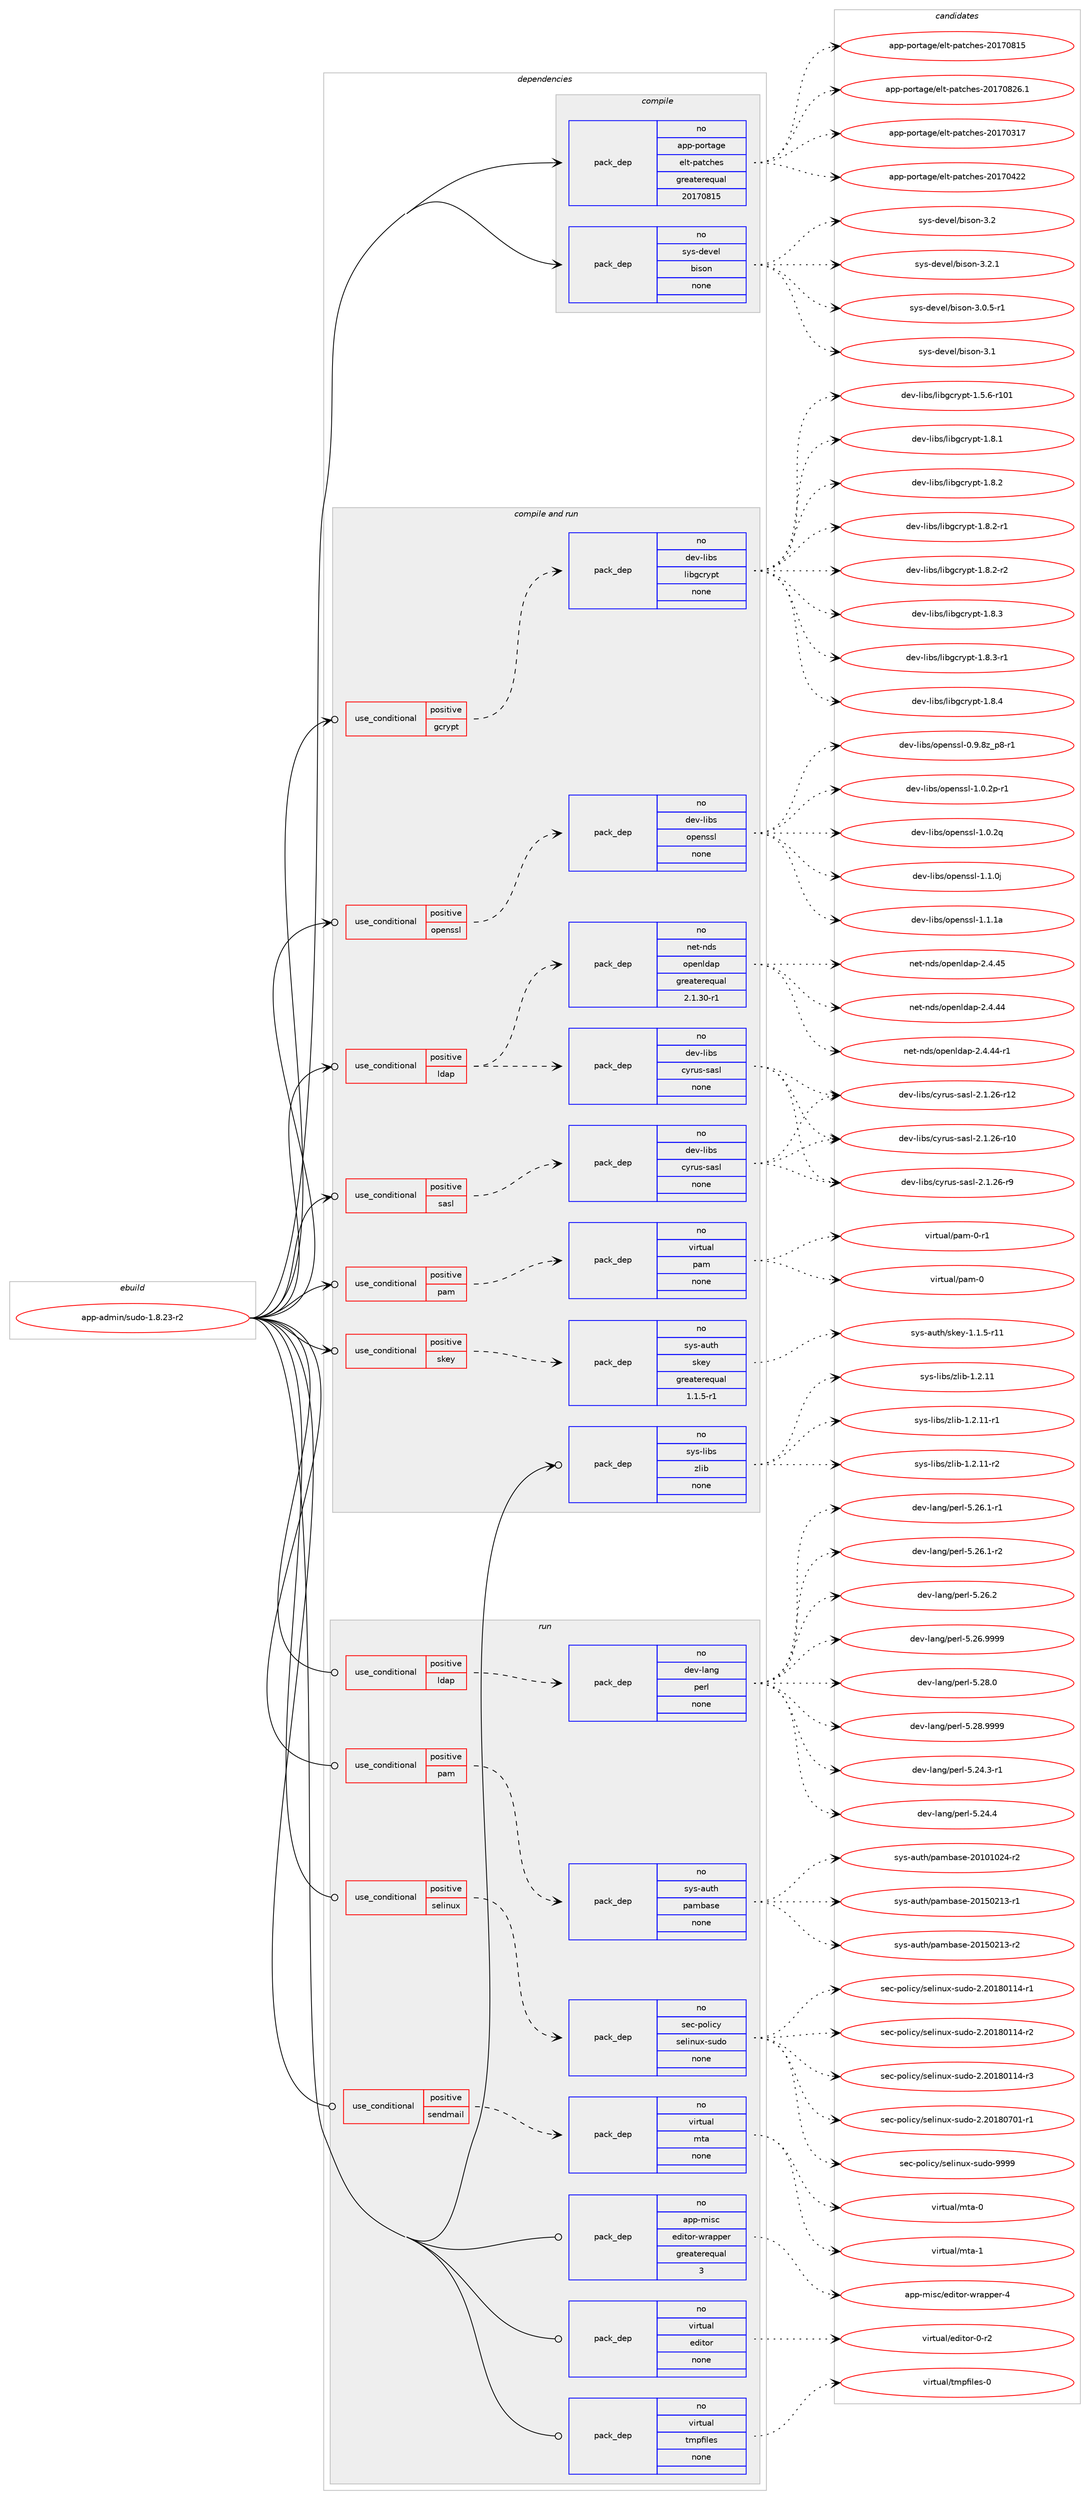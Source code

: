 digraph prolog {

# *************
# Graph options
# *************

newrank=true;
concentrate=true;
compound=true;
graph [rankdir=LR,fontname=Helvetica,fontsize=10,ranksep=1.5];#, ranksep=2.5, nodesep=0.2];
edge  [arrowhead=vee];
node  [fontname=Helvetica,fontsize=10];

# **********
# The ebuild
# **********

subgraph cluster_leftcol {
color=gray;
rank=same;
label=<<i>ebuild</i>>;
id [label="app-admin/sudo-1.8.23-r2", color=red, width=4, href="../app-admin/sudo-1.8.23-r2.svg"];
}

# ****************
# The dependencies
# ****************

subgraph cluster_midcol {
color=gray;
label=<<i>dependencies</i>>;
subgraph cluster_compile {
fillcolor="#eeeeee";
style=filled;
label=<<i>compile</i>>;
subgraph pack1305 {
dependency1574 [label=<<TABLE BORDER="0" CELLBORDER="1" CELLSPACING="0" CELLPADDING="4" WIDTH="220"><TR><TD ROWSPAN="6" CELLPADDING="30">pack_dep</TD></TR><TR><TD WIDTH="110">no</TD></TR><TR><TD>app-portage</TD></TR><TR><TD>elt-patches</TD></TR><TR><TD>greaterequal</TD></TR><TR><TD>20170815</TD></TR></TABLE>>, shape=none, color=blue];
}
id:e -> dependency1574:w [weight=20,style="solid",arrowhead="vee"];
subgraph pack1306 {
dependency1575 [label=<<TABLE BORDER="0" CELLBORDER="1" CELLSPACING="0" CELLPADDING="4" WIDTH="220"><TR><TD ROWSPAN="6" CELLPADDING="30">pack_dep</TD></TR><TR><TD WIDTH="110">no</TD></TR><TR><TD>sys-devel</TD></TR><TR><TD>bison</TD></TR><TR><TD>none</TD></TR><TR><TD></TD></TR></TABLE>>, shape=none, color=blue];
}
id:e -> dependency1575:w [weight=20,style="solid",arrowhead="vee"];
}
subgraph cluster_compileandrun {
fillcolor="#eeeeee";
style=filled;
label=<<i>compile and run</i>>;
subgraph cond198 {
dependency1576 [label=<<TABLE BORDER="0" CELLBORDER="1" CELLSPACING="0" CELLPADDING="4"><TR><TD ROWSPAN="3" CELLPADDING="10">use_conditional</TD></TR><TR><TD>positive</TD></TR><TR><TD>gcrypt</TD></TR></TABLE>>, shape=none, color=red];
subgraph pack1307 {
dependency1577 [label=<<TABLE BORDER="0" CELLBORDER="1" CELLSPACING="0" CELLPADDING="4" WIDTH="220"><TR><TD ROWSPAN="6" CELLPADDING="30">pack_dep</TD></TR><TR><TD WIDTH="110">no</TD></TR><TR><TD>dev-libs</TD></TR><TR><TD>libgcrypt</TD></TR><TR><TD>none</TD></TR><TR><TD></TD></TR></TABLE>>, shape=none, color=blue];
}
dependency1576:e -> dependency1577:w [weight=20,style="dashed",arrowhead="vee"];
}
id:e -> dependency1576:w [weight=20,style="solid",arrowhead="odotvee"];
subgraph cond199 {
dependency1578 [label=<<TABLE BORDER="0" CELLBORDER="1" CELLSPACING="0" CELLPADDING="4"><TR><TD ROWSPAN="3" CELLPADDING="10">use_conditional</TD></TR><TR><TD>positive</TD></TR><TR><TD>ldap</TD></TR></TABLE>>, shape=none, color=red];
subgraph pack1308 {
dependency1579 [label=<<TABLE BORDER="0" CELLBORDER="1" CELLSPACING="0" CELLPADDING="4" WIDTH="220"><TR><TD ROWSPAN="6" CELLPADDING="30">pack_dep</TD></TR><TR><TD WIDTH="110">no</TD></TR><TR><TD>net-nds</TD></TR><TR><TD>openldap</TD></TR><TR><TD>greaterequal</TD></TR><TR><TD>2.1.30-r1</TD></TR></TABLE>>, shape=none, color=blue];
}
dependency1578:e -> dependency1579:w [weight=20,style="dashed",arrowhead="vee"];
subgraph pack1309 {
dependency1580 [label=<<TABLE BORDER="0" CELLBORDER="1" CELLSPACING="0" CELLPADDING="4" WIDTH="220"><TR><TD ROWSPAN="6" CELLPADDING="30">pack_dep</TD></TR><TR><TD WIDTH="110">no</TD></TR><TR><TD>dev-libs</TD></TR><TR><TD>cyrus-sasl</TD></TR><TR><TD>none</TD></TR><TR><TD></TD></TR></TABLE>>, shape=none, color=blue];
}
dependency1578:e -> dependency1580:w [weight=20,style="dashed",arrowhead="vee"];
}
id:e -> dependency1578:w [weight=20,style="solid",arrowhead="odotvee"];
subgraph cond200 {
dependency1581 [label=<<TABLE BORDER="0" CELLBORDER="1" CELLSPACING="0" CELLPADDING="4"><TR><TD ROWSPAN="3" CELLPADDING="10">use_conditional</TD></TR><TR><TD>positive</TD></TR><TR><TD>openssl</TD></TR></TABLE>>, shape=none, color=red];
subgraph pack1310 {
dependency1582 [label=<<TABLE BORDER="0" CELLBORDER="1" CELLSPACING="0" CELLPADDING="4" WIDTH="220"><TR><TD ROWSPAN="6" CELLPADDING="30">pack_dep</TD></TR><TR><TD WIDTH="110">no</TD></TR><TR><TD>dev-libs</TD></TR><TR><TD>openssl</TD></TR><TR><TD>none</TD></TR><TR><TD></TD></TR></TABLE>>, shape=none, color=blue];
}
dependency1581:e -> dependency1582:w [weight=20,style="dashed",arrowhead="vee"];
}
id:e -> dependency1581:w [weight=20,style="solid",arrowhead="odotvee"];
subgraph cond201 {
dependency1583 [label=<<TABLE BORDER="0" CELLBORDER="1" CELLSPACING="0" CELLPADDING="4"><TR><TD ROWSPAN="3" CELLPADDING="10">use_conditional</TD></TR><TR><TD>positive</TD></TR><TR><TD>pam</TD></TR></TABLE>>, shape=none, color=red];
subgraph pack1311 {
dependency1584 [label=<<TABLE BORDER="0" CELLBORDER="1" CELLSPACING="0" CELLPADDING="4" WIDTH="220"><TR><TD ROWSPAN="6" CELLPADDING="30">pack_dep</TD></TR><TR><TD WIDTH="110">no</TD></TR><TR><TD>virtual</TD></TR><TR><TD>pam</TD></TR><TR><TD>none</TD></TR><TR><TD></TD></TR></TABLE>>, shape=none, color=blue];
}
dependency1583:e -> dependency1584:w [weight=20,style="dashed",arrowhead="vee"];
}
id:e -> dependency1583:w [weight=20,style="solid",arrowhead="odotvee"];
subgraph cond202 {
dependency1585 [label=<<TABLE BORDER="0" CELLBORDER="1" CELLSPACING="0" CELLPADDING="4"><TR><TD ROWSPAN="3" CELLPADDING="10">use_conditional</TD></TR><TR><TD>positive</TD></TR><TR><TD>sasl</TD></TR></TABLE>>, shape=none, color=red];
subgraph pack1312 {
dependency1586 [label=<<TABLE BORDER="0" CELLBORDER="1" CELLSPACING="0" CELLPADDING="4" WIDTH="220"><TR><TD ROWSPAN="6" CELLPADDING="30">pack_dep</TD></TR><TR><TD WIDTH="110">no</TD></TR><TR><TD>dev-libs</TD></TR><TR><TD>cyrus-sasl</TD></TR><TR><TD>none</TD></TR><TR><TD></TD></TR></TABLE>>, shape=none, color=blue];
}
dependency1585:e -> dependency1586:w [weight=20,style="dashed",arrowhead="vee"];
}
id:e -> dependency1585:w [weight=20,style="solid",arrowhead="odotvee"];
subgraph cond203 {
dependency1587 [label=<<TABLE BORDER="0" CELLBORDER="1" CELLSPACING="0" CELLPADDING="4"><TR><TD ROWSPAN="3" CELLPADDING="10">use_conditional</TD></TR><TR><TD>positive</TD></TR><TR><TD>skey</TD></TR></TABLE>>, shape=none, color=red];
subgraph pack1313 {
dependency1588 [label=<<TABLE BORDER="0" CELLBORDER="1" CELLSPACING="0" CELLPADDING="4" WIDTH="220"><TR><TD ROWSPAN="6" CELLPADDING="30">pack_dep</TD></TR><TR><TD WIDTH="110">no</TD></TR><TR><TD>sys-auth</TD></TR><TR><TD>skey</TD></TR><TR><TD>greaterequal</TD></TR><TR><TD>1.1.5-r1</TD></TR></TABLE>>, shape=none, color=blue];
}
dependency1587:e -> dependency1588:w [weight=20,style="dashed",arrowhead="vee"];
}
id:e -> dependency1587:w [weight=20,style="solid",arrowhead="odotvee"];
subgraph pack1314 {
dependency1589 [label=<<TABLE BORDER="0" CELLBORDER="1" CELLSPACING="0" CELLPADDING="4" WIDTH="220"><TR><TD ROWSPAN="6" CELLPADDING="30">pack_dep</TD></TR><TR><TD WIDTH="110">no</TD></TR><TR><TD>sys-libs</TD></TR><TR><TD>zlib</TD></TR><TR><TD>none</TD></TR><TR><TD></TD></TR></TABLE>>, shape=none, color=blue];
}
id:e -> dependency1589:w [weight=20,style="solid",arrowhead="odotvee"];
}
subgraph cluster_run {
fillcolor="#eeeeee";
style=filled;
label=<<i>run</i>>;
subgraph cond204 {
dependency1590 [label=<<TABLE BORDER="0" CELLBORDER="1" CELLSPACING="0" CELLPADDING="4"><TR><TD ROWSPAN="3" CELLPADDING="10">use_conditional</TD></TR><TR><TD>positive</TD></TR><TR><TD>ldap</TD></TR></TABLE>>, shape=none, color=red];
subgraph pack1315 {
dependency1591 [label=<<TABLE BORDER="0" CELLBORDER="1" CELLSPACING="0" CELLPADDING="4" WIDTH="220"><TR><TD ROWSPAN="6" CELLPADDING="30">pack_dep</TD></TR><TR><TD WIDTH="110">no</TD></TR><TR><TD>dev-lang</TD></TR><TR><TD>perl</TD></TR><TR><TD>none</TD></TR><TR><TD></TD></TR></TABLE>>, shape=none, color=blue];
}
dependency1590:e -> dependency1591:w [weight=20,style="dashed",arrowhead="vee"];
}
id:e -> dependency1590:w [weight=20,style="solid",arrowhead="odot"];
subgraph cond205 {
dependency1592 [label=<<TABLE BORDER="0" CELLBORDER="1" CELLSPACING="0" CELLPADDING="4"><TR><TD ROWSPAN="3" CELLPADDING="10">use_conditional</TD></TR><TR><TD>positive</TD></TR><TR><TD>pam</TD></TR></TABLE>>, shape=none, color=red];
subgraph pack1316 {
dependency1593 [label=<<TABLE BORDER="0" CELLBORDER="1" CELLSPACING="0" CELLPADDING="4" WIDTH="220"><TR><TD ROWSPAN="6" CELLPADDING="30">pack_dep</TD></TR><TR><TD WIDTH="110">no</TD></TR><TR><TD>sys-auth</TD></TR><TR><TD>pambase</TD></TR><TR><TD>none</TD></TR><TR><TD></TD></TR></TABLE>>, shape=none, color=blue];
}
dependency1592:e -> dependency1593:w [weight=20,style="dashed",arrowhead="vee"];
}
id:e -> dependency1592:w [weight=20,style="solid",arrowhead="odot"];
subgraph cond206 {
dependency1594 [label=<<TABLE BORDER="0" CELLBORDER="1" CELLSPACING="0" CELLPADDING="4"><TR><TD ROWSPAN="3" CELLPADDING="10">use_conditional</TD></TR><TR><TD>positive</TD></TR><TR><TD>selinux</TD></TR></TABLE>>, shape=none, color=red];
subgraph pack1317 {
dependency1595 [label=<<TABLE BORDER="0" CELLBORDER="1" CELLSPACING="0" CELLPADDING="4" WIDTH="220"><TR><TD ROWSPAN="6" CELLPADDING="30">pack_dep</TD></TR><TR><TD WIDTH="110">no</TD></TR><TR><TD>sec-policy</TD></TR><TR><TD>selinux-sudo</TD></TR><TR><TD>none</TD></TR><TR><TD></TD></TR></TABLE>>, shape=none, color=blue];
}
dependency1594:e -> dependency1595:w [weight=20,style="dashed",arrowhead="vee"];
}
id:e -> dependency1594:w [weight=20,style="solid",arrowhead="odot"];
subgraph cond207 {
dependency1596 [label=<<TABLE BORDER="0" CELLBORDER="1" CELLSPACING="0" CELLPADDING="4"><TR><TD ROWSPAN="3" CELLPADDING="10">use_conditional</TD></TR><TR><TD>positive</TD></TR><TR><TD>sendmail</TD></TR></TABLE>>, shape=none, color=red];
subgraph pack1318 {
dependency1597 [label=<<TABLE BORDER="0" CELLBORDER="1" CELLSPACING="0" CELLPADDING="4" WIDTH="220"><TR><TD ROWSPAN="6" CELLPADDING="30">pack_dep</TD></TR><TR><TD WIDTH="110">no</TD></TR><TR><TD>virtual</TD></TR><TR><TD>mta</TD></TR><TR><TD>none</TD></TR><TR><TD></TD></TR></TABLE>>, shape=none, color=blue];
}
dependency1596:e -> dependency1597:w [weight=20,style="dashed",arrowhead="vee"];
}
id:e -> dependency1596:w [weight=20,style="solid",arrowhead="odot"];
subgraph pack1319 {
dependency1598 [label=<<TABLE BORDER="0" CELLBORDER="1" CELLSPACING="0" CELLPADDING="4" WIDTH="220"><TR><TD ROWSPAN="6" CELLPADDING="30">pack_dep</TD></TR><TR><TD WIDTH="110">no</TD></TR><TR><TD>app-misc</TD></TR><TR><TD>editor-wrapper</TD></TR><TR><TD>greaterequal</TD></TR><TR><TD>3</TD></TR></TABLE>>, shape=none, color=blue];
}
id:e -> dependency1598:w [weight=20,style="solid",arrowhead="odot"];
subgraph pack1320 {
dependency1599 [label=<<TABLE BORDER="0" CELLBORDER="1" CELLSPACING="0" CELLPADDING="4" WIDTH="220"><TR><TD ROWSPAN="6" CELLPADDING="30">pack_dep</TD></TR><TR><TD WIDTH="110">no</TD></TR><TR><TD>virtual</TD></TR><TR><TD>editor</TD></TR><TR><TD>none</TD></TR><TR><TD></TD></TR></TABLE>>, shape=none, color=blue];
}
id:e -> dependency1599:w [weight=20,style="solid",arrowhead="odot"];
subgraph pack1321 {
dependency1600 [label=<<TABLE BORDER="0" CELLBORDER="1" CELLSPACING="0" CELLPADDING="4" WIDTH="220"><TR><TD ROWSPAN="6" CELLPADDING="30">pack_dep</TD></TR><TR><TD WIDTH="110">no</TD></TR><TR><TD>virtual</TD></TR><TR><TD>tmpfiles</TD></TR><TR><TD>none</TD></TR><TR><TD></TD></TR></TABLE>>, shape=none, color=blue];
}
id:e -> dependency1600:w [weight=20,style="solid",arrowhead="odot"];
}
}

# **************
# The candidates
# **************

subgraph cluster_choices {
rank=same;
color=gray;
label=<<i>candidates</i>>;

subgraph choice1305 {
color=black;
nodesep=1;
choice97112112451121111141169710310147101108116451129711699104101115455048495548514955 [label="app-portage/elt-patches-20170317", color=red, width=4,href="../app-portage/elt-patches-20170317.svg"];
choice97112112451121111141169710310147101108116451129711699104101115455048495548525050 [label="app-portage/elt-patches-20170422", color=red, width=4,href="../app-portage/elt-patches-20170422.svg"];
choice97112112451121111141169710310147101108116451129711699104101115455048495548564953 [label="app-portage/elt-patches-20170815", color=red, width=4,href="../app-portage/elt-patches-20170815.svg"];
choice971121124511211111411697103101471011081164511297116991041011154550484955485650544649 [label="app-portage/elt-patches-20170826.1", color=red, width=4,href="../app-portage/elt-patches-20170826.1.svg"];
dependency1574:e -> choice97112112451121111141169710310147101108116451129711699104101115455048495548514955:w [style=dotted,weight="100"];
dependency1574:e -> choice97112112451121111141169710310147101108116451129711699104101115455048495548525050:w [style=dotted,weight="100"];
dependency1574:e -> choice97112112451121111141169710310147101108116451129711699104101115455048495548564953:w [style=dotted,weight="100"];
dependency1574:e -> choice971121124511211111411697103101471011081164511297116991041011154550484955485650544649:w [style=dotted,weight="100"];
}
subgraph choice1306 {
color=black;
nodesep=1;
choice1151211154510010111810110847981051151111104551464846534511449 [label="sys-devel/bison-3.0.5-r1", color=red, width=4,href="../sys-devel/bison-3.0.5-r1.svg"];
choice11512111545100101118101108479810511511111045514649 [label="sys-devel/bison-3.1", color=red, width=4,href="../sys-devel/bison-3.1.svg"];
choice11512111545100101118101108479810511511111045514650 [label="sys-devel/bison-3.2", color=red, width=4,href="../sys-devel/bison-3.2.svg"];
choice115121115451001011181011084798105115111110455146504649 [label="sys-devel/bison-3.2.1", color=red, width=4,href="../sys-devel/bison-3.2.1.svg"];
dependency1575:e -> choice1151211154510010111810110847981051151111104551464846534511449:w [style=dotted,weight="100"];
dependency1575:e -> choice11512111545100101118101108479810511511111045514649:w [style=dotted,weight="100"];
dependency1575:e -> choice11512111545100101118101108479810511511111045514650:w [style=dotted,weight="100"];
dependency1575:e -> choice115121115451001011181011084798105115111110455146504649:w [style=dotted,weight="100"];
}
subgraph choice1307 {
color=black;
nodesep=1;
choice100101118451081059811547108105981039911412111211645494653465445114494849 [label="dev-libs/libgcrypt-1.5.6-r101", color=red, width=4,href="../dev-libs/libgcrypt-1.5.6-r101.svg"];
choice1001011184510810598115471081059810399114121112116454946564649 [label="dev-libs/libgcrypt-1.8.1", color=red, width=4,href="../dev-libs/libgcrypt-1.8.1.svg"];
choice1001011184510810598115471081059810399114121112116454946564650 [label="dev-libs/libgcrypt-1.8.2", color=red, width=4,href="../dev-libs/libgcrypt-1.8.2.svg"];
choice10010111845108105981154710810598103991141211121164549465646504511449 [label="dev-libs/libgcrypt-1.8.2-r1", color=red, width=4,href="../dev-libs/libgcrypt-1.8.2-r1.svg"];
choice10010111845108105981154710810598103991141211121164549465646504511450 [label="dev-libs/libgcrypt-1.8.2-r2", color=red, width=4,href="../dev-libs/libgcrypt-1.8.2-r2.svg"];
choice1001011184510810598115471081059810399114121112116454946564651 [label="dev-libs/libgcrypt-1.8.3", color=red, width=4,href="../dev-libs/libgcrypt-1.8.3.svg"];
choice10010111845108105981154710810598103991141211121164549465646514511449 [label="dev-libs/libgcrypt-1.8.3-r1", color=red, width=4,href="../dev-libs/libgcrypt-1.8.3-r1.svg"];
choice1001011184510810598115471081059810399114121112116454946564652 [label="dev-libs/libgcrypt-1.8.4", color=red, width=4,href="../dev-libs/libgcrypt-1.8.4.svg"];
dependency1577:e -> choice100101118451081059811547108105981039911412111211645494653465445114494849:w [style=dotted,weight="100"];
dependency1577:e -> choice1001011184510810598115471081059810399114121112116454946564649:w [style=dotted,weight="100"];
dependency1577:e -> choice1001011184510810598115471081059810399114121112116454946564650:w [style=dotted,weight="100"];
dependency1577:e -> choice10010111845108105981154710810598103991141211121164549465646504511449:w [style=dotted,weight="100"];
dependency1577:e -> choice10010111845108105981154710810598103991141211121164549465646504511450:w [style=dotted,weight="100"];
dependency1577:e -> choice1001011184510810598115471081059810399114121112116454946564651:w [style=dotted,weight="100"];
dependency1577:e -> choice10010111845108105981154710810598103991141211121164549465646514511449:w [style=dotted,weight="100"];
dependency1577:e -> choice1001011184510810598115471081059810399114121112116454946564652:w [style=dotted,weight="100"];
}
subgraph choice1308 {
color=black;
nodesep=1;
choice11010111645110100115471111121011101081009711245504652465252 [label="net-nds/openldap-2.4.44", color=red, width=4,href="../net-nds/openldap-2.4.44.svg"];
choice110101116451101001154711111210111010810097112455046524652524511449 [label="net-nds/openldap-2.4.44-r1", color=red, width=4,href="../net-nds/openldap-2.4.44-r1.svg"];
choice11010111645110100115471111121011101081009711245504652465253 [label="net-nds/openldap-2.4.45", color=red, width=4,href="../net-nds/openldap-2.4.45.svg"];
dependency1579:e -> choice11010111645110100115471111121011101081009711245504652465252:w [style=dotted,weight="100"];
dependency1579:e -> choice110101116451101001154711111210111010810097112455046524652524511449:w [style=dotted,weight="100"];
dependency1579:e -> choice11010111645110100115471111121011101081009711245504652465253:w [style=dotted,weight="100"];
}
subgraph choice1309 {
color=black;
nodesep=1;
choice10010111845108105981154799121114117115451159711510845504649465054451144948 [label="dev-libs/cyrus-sasl-2.1.26-r10", color=red, width=4,href="../dev-libs/cyrus-sasl-2.1.26-r10.svg"];
choice10010111845108105981154799121114117115451159711510845504649465054451144950 [label="dev-libs/cyrus-sasl-2.1.26-r12", color=red, width=4,href="../dev-libs/cyrus-sasl-2.1.26-r12.svg"];
choice100101118451081059811547991211141171154511597115108455046494650544511457 [label="dev-libs/cyrus-sasl-2.1.26-r9", color=red, width=4,href="../dev-libs/cyrus-sasl-2.1.26-r9.svg"];
dependency1580:e -> choice10010111845108105981154799121114117115451159711510845504649465054451144948:w [style=dotted,weight="100"];
dependency1580:e -> choice10010111845108105981154799121114117115451159711510845504649465054451144950:w [style=dotted,weight="100"];
dependency1580:e -> choice100101118451081059811547991211141171154511597115108455046494650544511457:w [style=dotted,weight="100"];
}
subgraph choice1310 {
color=black;
nodesep=1;
choice10010111845108105981154711111210111011511510845484657465612295112564511449 [label="dev-libs/openssl-0.9.8z_p8-r1", color=red, width=4,href="../dev-libs/openssl-0.9.8z_p8-r1.svg"];
choice1001011184510810598115471111121011101151151084549464846501124511449 [label="dev-libs/openssl-1.0.2p-r1", color=red, width=4,href="../dev-libs/openssl-1.0.2p-r1.svg"];
choice100101118451081059811547111112101110115115108454946484650113 [label="dev-libs/openssl-1.0.2q", color=red, width=4,href="../dev-libs/openssl-1.0.2q.svg"];
choice100101118451081059811547111112101110115115108454946494648106 [label="dev-libs/openssl-1.1.0j", color=red, width=4,href="../dev-libs/openssl-1.1.0j.svg"];
choice10010111845108105981154711111210111011511510845494649464997 [label="dev-libs/openssl-1.1.1a", color=red, width=4,href="../dev-libs/openssl-1.1.1a.svg"];
dependency1582:e -> choice10010111845108105981154711111210111011511510845484657465612295112564511449:w [style=dotted,weight="100"];
dependency1582:e -> choice1001011184510810598115471111121011101151151084549464846501124511449:w [style=dotted,weight="100"];
dependency1582:e -> choice100101118451081059811547111112101110115115108454946484650113:w [style=dotted,weight="100"];
dependency1582:e -> choice100101118451081059811547111112101110115115108454946494648106:w [style=dotted,weight="100"];
dependency1582:e -> choice10010111845108105981154711111210111011511510845494649464997:w [style=dotted,weight="100"];
}
subgraph choice1311 {
color=black;
nodesep=1;
choice1181051141161179710847112971094548 [label="virtual/pam-0", color=red, width=4,href="../virtual/pam-0.svg"];
choice11810511411611797108471129710945484511449 [label="virtual/pam-0-r1", color=red, width=4,href="../virtual/pam-0-r1.svg"];
dependency1584:e -> choice1181051141161179710847112971094548:w [style=dotted,weight="100"];
dependency1584:e -> choice11810511411611797108471129710945484511449:w [style=dotted,weight="100"];
}
subgraph choice1312 {
color=black;
nodesep=1;
choice10010111845108105981154799121114117115451159711510845504649465054451144948 [label="dev-libs/cyrus-sasl-2.1.26-r10", color=red, width=4,href="../dev-libs/cyrus-sasl-2.1.26-r10.svg"];
choice10010111845108105981154799121114117115451159711510845504649465054451144950 [label="dev-libs/cyrus-sasl-2.1.26-r12", color=red, width=4,href="../dev-libs/cyrus-sasl-2.1.26-r12.svg"];
choice100101118451081059811547991211141171154511597115108455046494650544511457 [label="dev-libs/cyrus-sasl-2.1.26-r9", color=red, width=4,href="../dev-libs/cyrus-sasl-2.1.26-r9.svg"];
dependency1586:e -> choice10010111845108105981154799121114117115451159711510845504649465054451144948:w [style=dotted,weight="100"];
dependency1586:e -> choice10010111845108105981154799121114117115451159711510845504649465054451144950:w [style=dotted,weight="100"];
dependency1586:e -> choice100101118451081059811547991211141171154511597115108455046494650544511457:w [style=dotted,weight="100"];
}
subgraph choice1313 {
color=black;
nodesep=1;
choice115121115459711711610447115107101121454946494653451144949 [label="sys-auth/skey-1.1.5-r11", color=red, width=4,href="../sys-auth/skey-1.1.5-r11.svg"];
dependency1588:e -> choice115121115459711711610447115107101121454946494653451144949:w [style=dotted,weight="100"];
}
subgraph choice1314 {
color=black;
nodesep=1;
choice1151211154510810598115471221081059845494650464949 [label="sys-libs/zlib-1.2.11", color=red, width=4,href="../sys-libs/zlib-1.2.11.svg"];
choice11512111545108105981154712210810598454946504649494511449 [label="sys-libs/zlib-1.2.11-r1", color=red, width=4,href="../sys-libs/zlib-1.2.11-r1.svg"];
choice11512111545108105981154712210810598454946504649494511450 [label="sys-libs/zlib-1.2.11-r2", color=red, width=4,href="../sys-libs/zlib-1.2.11-r2.svg"];
dependency1589:e -> choice1151211154510810598115471221081059845494650464949:w [style=dotted,weight="100"];
dependency1589:e -> choice11512111545108105981154712210810598454946504649494511449:w [style=dotted,weight="100"];
dependency1589:e -> choice11512111545108105981154712210810598454946504649494511450:w [style=dotted,weight="100"];
}
subgraph choice1315 {
color=black;
nodesep=1;
choice100101118451089711010347112101114108455346505246514511449 [label="dev-lang/perl-5.24.3-r1", color=red, width=4,href="../dev-lang/perl-5.24.3-r1.svg"];
choice10010111845108971101034711210111410845534650524652 [label="dev-lang/perl-5.24.4", color=red, width=4,href="../dev-lang/perl-5.24.4.svg"];
choice100101118451089711010347112101114108455346505446494511449 [label="dev-lang/perl-5.26.1-r1", color=red, width=4,href="../dev-lang/perl-5.26.1-r1.svg"];
choice100101118451089711010347112101114108455346505446494511450 [label="dev-lang/perl-5.26.1-r2", color=red, width=4,href="../dev-lang/perl-5.26.1-r2.svg"];
choice10010111845108971101034711210111410845534650544650 [label="dev-lang/perl-5.26.2", color=red, width=4,href="../dev-lang/perl-5.26.2.svg"];
choice10010111845108971101034711210111410845534650544657575757 [label="dev-lang/perl-5.26.9999", color=red, width=4,href="../dev-lang/perl-5.26.9999.svg"];
choice10010111845108971101034711210111410845534650564648 [label="dev-lang/perl-5.28.0", color=red, width=4,href="../dev-lang/perl-5.28.0.svg"];
choice10010111845108971101034711210111410845534650564657575757 [label="dev-lang/perl-5.28.9999", color=red, width=4,href="../dev-lang/perl-5.28.9999.svg"];
dependency1591:e -> choice100101118451089711010347112101114108455346505246514511449:w [style=dotted,weight="100"];
dependency1591:e -> choice10010111845108971101034711210111410845534650524652:w [style=dotted,weight="100"];
dependency1591:e -> choice100101118451089711010347112101114108455346505446494511449:w [style=dotted,weight="100"];
dependency1591:e -> choice100101118451089711010347112101114108455346505446494511450:w [style=dotted,weight="100"];
dependency1591:e -> choice10010111845108971101034711210111410845534650544650:w [style=dotted,weight="100"];
dependency1591:e -> choice10010111845108971101034711210111410845534650544657575757:w [style=dotted,weight="100"];
dependency1591:e -> choice10010111845108971101034711210111410845534650564648:w [style=dotted,weight="100"];
dependency1591:e -> choice10010111845108971101034711210111410845534650564657575757:w [style=dotted,weight="100"];
}
subgraph choice1316 {
color=black;
nodesep=1;
choice1151211154597117116104471129710998971151014550484948494850524511450 [label="sys-auth/pambase-20101024-r2", color=red, width=4,href="../sys-auth/pambase-20101024-r2.svg"];
choice1151211154597117116104471129710998971151014550484953485049514511449 [label="sys-auth/pambase-20150213-r1", color=red, width=4,href="../sys-auth/pambase-20150213-r1.svg"];
choice1151211154597117116104471129710998971151014550484953485049514511450 [label="sys-auth/pambase-20150213-r2", color=red, width=4,href="../sys-auth/pambase-20150213-r2.svg"];
dependency1593:e -> choice1151211154597117116104471129710998971151014550484948494850524511450:w [style=dotted,weight="100"];
dependency1593:e -> choice1151211154597117116104471129710998971151014550484953485049514511449:w [style=dotted,weight="100"];
dependency1593:e -> choice1151211154597117116104471129710998971151014550484953485049514511450:w [style=dotted,weight="100"];
}
subgraph choice1317 {
color=black;
nodesep=1;
choice115101994511211110810599121471151011081051101171204511511710011145504650484956484949524511449 [label="sec-policy/selinux-sudo-2.20180114-r1", color=red, width=4,href="../sec-policy/selinux-sudo-2.20180114-r1.svg"];
choice115101994511211110810599121471151011081051101171204511511710011145504650484956484949524511450 [label="sec-policy/selinux-sudo-2.20180114-r2", color=red, width=4,href="../sec-policy/selinux-sudo-2.20180114-r2.svg"];
choice115101994511211110810599121471151011081051101171204511511710011145504650484956484949524511451 [label="sec-policy/selinux-sudo-2.20180114-r3", color=red, width=4,href="../sec-policy/selinux-sudo-2.20180114-r3.svg"];
choice115101994511211110810599121471151011081051101171204511511710011145504650484956485548494511449 [label="sec-policy/selinux-sudo-2.20180701-r1", color=red, width=4,href="../sec-policy/selinux-sudo-2.20180701-r1.svg"];
choice11510199451121111081059912147115101108105110117120451151171001114557575757 [label="sec-policy/selinux-sudo-9999", color=red, width=4,href="../sec-policy/selinux-sudo-9999.svg"];
dependency1595:e -> choice115101994511211110810599121471151011081051101171204511511710011145504650484956484949524511449:w [style=dotted,weight="100"];
dependency1595:e -> choice115101994511211110810599121471151011081051101171204511511710011145504650484956484949524511450:w [style=dotted,weight="100"];
dependency1595:e -> choice115101994511211110810599121471151011081051101171204511511710011145504650484956484949524511451:w [style=dotted,weight="100"];
dependency1595:e -> choice115101994511211110810599121471151011081051101171204511511710011145504650484956485548494511449:w [style=dotted,weight="100"];
dependency1595:e -> choice11510199451121111081059912147115101108105110117120451151171001114557575757:w [style=dotted,weight="100"];
}
subgraph choice1318 {
color=black;
nodesep=1;
choice1181051141161179710847109116974548 [label="virtual/mta-0", color=red, width=4,href="../virtual/mta-0.svg"];
choice1181051141161179710847109116974549 [label="virtual/mta-1", color=red, width=4,href="../virtual/mta-1.svg"];
dependency1597:e -> choice1181051141161179710847109116974548:w [style=dotted,weight="100"];
dependency1597:e -> choice1181051141161179710847109116974549:w [style=dotted,weight="100"];
}
subgraph choice1319 {
color=black;
nodesep=1;
choice9711211245109105115994710110010511611111445119114971121121011144552 [label="app-misc/editor-wrapper-4", color=red, width=4,href="../app-misc/editor-wrapper-4.svg"];
dependency1598:e -> choice9711211245109105115994710110010511611111445119114971121121011144552:w [style=dotted,weight="100"];
}
subgraph choice1320 {
color=black;
nodesep=1;
choice118105114116117971084710110010511611111445484511450 [label="virtual/editor-0-r2", color=red, width=4,href="../virtual/editor-0-r2.svg"];
dependency1599:e -> choice118105114116117971084710110010511611111445484511450:w [style=dotted,weight="100"];
}
subgraph choice1321 {
color=black;
nodesep=1;
choice11810511411611797108471161091121021051081011154548 [label="virtual/tmpfiles-0", color=red, width=4,href="../virtual/tmpfiles-0.svg"];
dependency1600:e -> choice11810511411611797108471161091121021051081011154548:w [style=dotted,weight="100"];
}
}

}
